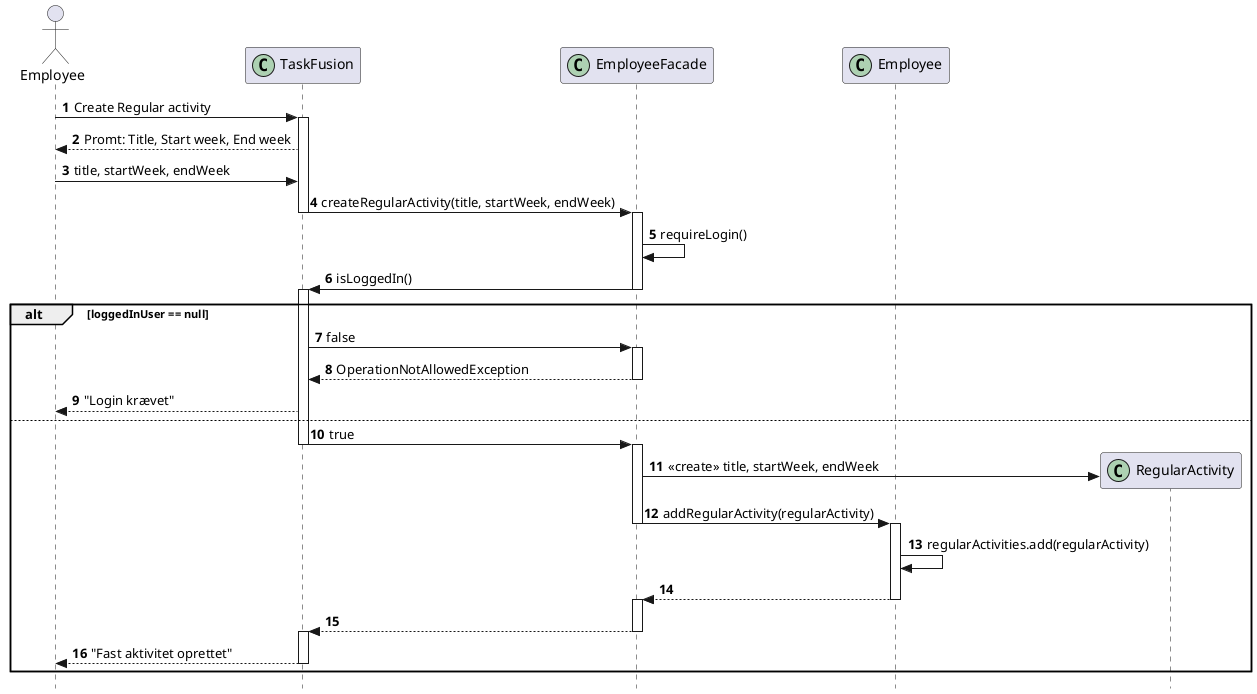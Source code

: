 @startuml seqCreateRegularActivity
autonumber
hide footbox
skinparam style strictuml
hide unlinked
actor "Employee" as employee
participant "TaskFusion" as app << (C,#ADD1B2) >>
participant "EmployeeFacade" as employeefacade << (C,#ADD1B2) >>
participant "ProjectRepository" as projectrepo << (C,#ADD1B2) >>
participant "Employee" as emp << (C,#ADD1B2) >>
collections "Map<String, Projects> projects" as projects << (M, Crimson) >>
collections "Map<String, Employee> employees" as emps << (M,Crimson) >>
participant "RegularActivity" as regularactivity << (C,#ADD1B2) >>

employee -> app++: Create Regular activity
app --> employee: Promt: Title, Start week, End week
employee -> app: title, startWeek, endWeek
app -> employeefacade--++: createRegularActivity(title, startWeek, endWeek)
employeefacade -> employeefacade: requireLogin()
employeefacade -> app--++: isLoggedIn()
alt loggedInUser == null
app -> employeefacade++: false
employeefacade --> app--: OperationNotAllowedException
app --> employee: "Login krævet"
else
app -> employeefacade--++: true
employeefacade -> regularactivity**: <<create>> title, startWeek, endWeek
employeefacade -> emp--++: addRegularActivity(regularActivity)
emp -> emp: regularActivities.add(regularActivity)
emp --> employeefacade--++:
employeefacade --> app--++:
app --> employee--: "Fast aktivitet oprettet"
end
@enduml